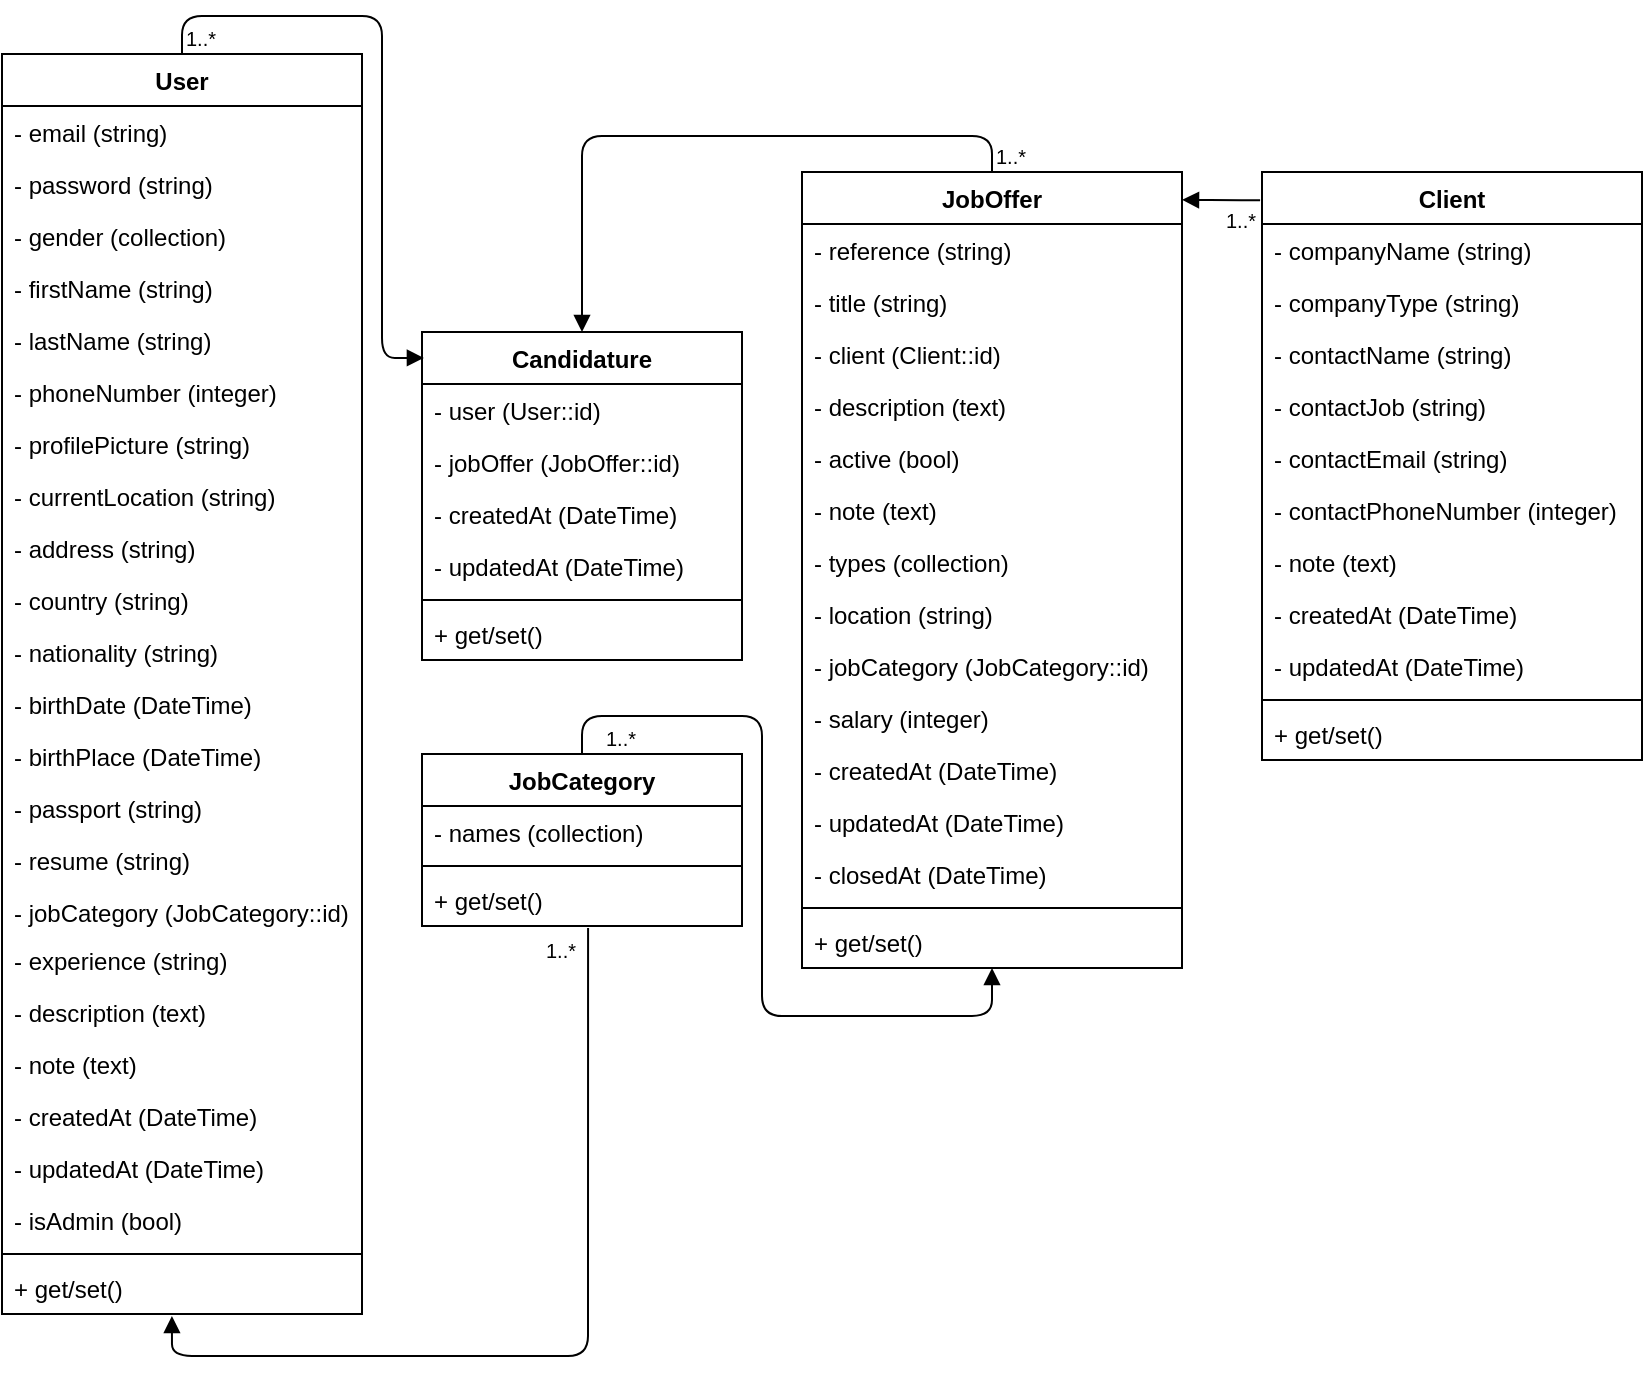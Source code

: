 <mxfile version="10.8.9" type="device"><diagram id="9dxcv7RfpclSwfVL8d2M" name="Page-1"><mxGraphModel dx="994" dy="698" grid="1" gridSize="10" guides="1" tooltips="1" connect="1" arrows="1" fold="1" page="1" pageScale="1" pageWidth="827" pageHeight="1169" math="0" shadow="0"><root><mxCell id="0"/><mxCell id="1" parent="0"/><mxCell id="qLA8DFPiV6fUQt4znDYt-1" value="User" style="swimlane;fontStyle=1;align=center;verticalAlign=top;childLayout=stackLayout;horizontal=1;startSize=26;horizontalStack=0;resizeParent=1;resizeParentMax=0;resizeLast=0;collapsible=1;marginBottom=0;" parent="1" vertex="1"><mxGeometry y="39" width="180" height="630" as="geometry"/></mxCell><mxCell id="qLA8DFPiV6fUQt4znDYt-14" value="- email (string)&#10;" style="text;strokeColor=none;fillColor=none;align=left;verticalAlign=top;spacingLeft=4;spacingRight=4;overflow=hidden;rotatable=0;points=[[0,0.5],[1,0.5]];portConstraint=eastwest;" parent="qLA8DFPiV6fUQt4znDYt-1" vertex="1"><mxGeometry y="26" width="180" height="26" as="geometry"/></mxCell><mxCell id="qLA8DFPiV6fUQt4znDYt-15" value="- password (string)&#10;" style="text;strokeColor=none;fillColor=none;align=left;verticalAlign=top;spacingLeft=4;spacingRight=4;overflow=hidden;rotatable=0;points=[[0,0.5],[1,0.5]];portConstraint=eastwest;" parent="qLA8DFPiV6fUQt4znDYt-1" vertex="1"><mxGeometry y="52" width="180" height="26" as="geometry"/></mxCell><mxCell id="qLA8DFPiV6fUQt4znDYt-29" value="- gender (collection)&#10;" style="text;strokeColor=none;fillColor=none;align=left;verticalAlign=top;spacingLeft=4;spacingRight=4;overflow=hidden;rotatable=0;points=[[0,0.5],[1,0.5]];portConstraint=eastwest;" parent="qLA8DFPiV6fUQt4znDYt-1" vertex="1"><mxGeometry y="78" width="180" height="26" as="geometry"/></mxCell><mxCell id="qLA8DFPiV6fUQt4znDYt-16" value="- firstName (string)&#10;" style="text;strokeColor=none;fillColor=none;align=left;verticalAlign=top;spacingLeft=4;spacingRight=4;overflow=hidden;rotatable=0;points=[[0,0.5],[1,0.5]];portConstraint=eastwest;" parent="qLA8DFPiV6fUQt4znDYt-1" vertex="1"><mxGeometry y="104" width="180" height="26" as="geometry"/></mxCell><mxCell id="qLA8DFPiV6fUQt4znDYt-17" value="- lastName (string)&#10;" style="text;strokeColor=none;fillColor=none;align=left;verticalAlign=top;spacingLeft=4;spacingRight=4;overflow=hidden;rotatable=0;points=[[0,0.5],[1,0.5]];portConstraint=eastwest;" parent="qLA8DFPiV6fUQt4znDYt-1" vertex="1"><mxGeometry y="130" width="180" height="26" as="geometry"/></mxCell><mxCell id="qLA8DFPiV6fUQt4znDYt-92" value="- phoneNumber (integer)&#10;" style="text;strokeColor=none;fillColor=none;align=left;verticalAlign=top;spacingLeft=4;spacingRight=4;overflow=hidden;rotatable=0;points=[[0,0.5],[1,0.5]];portConstraint=eastwest;" parent="qLA8DFPiV6fUQt4znDYt-1" vertex="1"><mxGeometry y="156" width="180" height="26" as="geometry"/></mxCell><mxCell id="qLA8DFPiV6fUQt4znDYt-31" value="- profilePicture (string)&#10;" style="text;strokeColor=none;fillColor=none;align=left;verticalAlign=top;spacingLeft=4;spacingRight=4;overflow=hidden;rotatable=0;points=[[0,0.5],[1,0.5]];portConstraint=eastwest;" parent="qLA8DFPiV6fUQt4znDYt-1" vertex="1"><mxGeometry y="182" width="180" height="26" as="geometry"/></mxCell><mxCell id="qLA8DFPiV6fUQt4znDYt-30" value="- currentLocation (string)&#10;" style="text;strokeColor=none;fillColor=none;align=left;verticalAlign=top;spacingLeft=4;spacingRight=4;overflow=hidden;rotatable=0;points=[[0,0.5],[1,0.5]];portConstraint=eastwest;" parent="qLA8DFPiV6fUQt4znDYt-1" vertex="1"><mxGeometry y="208" width="180" height="26" as="geometry"/></mxCell><mxCell id="qLA8DFPiV6fUQt4znDYt-19" value="- address (string)&#10;" style="text;strokeColor=none;fillColor=none;align=left;verticalAlign=top;spacingLeft=4;spacingRight=4;overflow=hidden;rotatable=0;points=[[0,0.5],[1,0.5]];portConstraint=eastwest;" parent="qLA8DFPiV6fUQt4znDYt-1" vertex="1"><mxGeometry y="234" width="180" height="26" as="geometry"/></mxCell><mxCell id="qLA8DFPiV6fUQt4znDYt-20" value="- country (string)&#10;" style="text;strokeColor=none;fillColor=none;align=left;verticalAlign=top;spacingLeft=4;spacingRight=4;overflow=hidden;rotatable=0;points=[[0,0.5],[1,0.5]];portConstraint=eastwest;" parent="qLA8DFPiV6fUQt4znDYt-1" vertex="1"><mxGeometry y="260" width="180" height="26" as="geometry"/></mxCell><mxCell id="qLA8DFPiV6fUQt4znDYt-21" value="- nationality (string)&#10;" style="text;strokeColor=none;fillColor=none;align=left;verticalAlign=top;spacingLeft=4;spacingRight=4;overflow=hidden;rotatable=0;points=[[0,0.5],[1,0.5]];portConstraint=eastwest;" parent="qLA8DFPiV6fUQt4znDYt-1" vertex="1"><mxGeometry y="286" width="180" height="26" as="geometry"/></mxCell><mxCell id="qLA8DFPiV6fUQt4znDYt-22" value="- birthDate (DateTime)&#10;" style="text;strokeColor=none;fillColor=none;align=left;verticalAlign=top;spacingLeft=4;spacingRight=4;overflow=hidden;rotatable=0;points=[[0,0.5],[1,0.5]];portConstraint=eastwest;" parent="qLA8DFPiV6fUQt4znDYt-1" vertex="1"><mxGeometry y="312" width="180" height="26" as="geometry"/></mxCell><mxCell id="qLA8DFPiV6fUQt4znDYt-23" value="- birthPlace (DateTime)&#10;" style="text;strokeColor=none;fillColor=none;align=left;verticalAlign=top;spacingLeft=4;spacingRight=4;overflow=hidden;rotatable=0;points=[[0,0.5],[1,0.5]];portConstraint=eastwest;" parent="qLA8DFPiV6fUQt4znDYt-1" vertex="1"><mxGeometry y="338" width="180" height="26" as="geometry"/></mxCell><mxCell id="qLA8DFPiV6fUQt4znDYt-24" value="- passport (string)&#10;" style="text;strokeColor=none;fillColor=none;align=left;verticalAlign=top;spacingLeft=4;spacingRight=4;overflow=hidden;rotatable=0;points=[[0,0.5],[1,0.5]];portConstraint=eastwest;" parent="qLA8DFPiV6fUQt4znDYt-1" vertex="1"><mxGeometry y="364" width="180" height="26" as="geometry"/></mxCell><mxCell id="qLA8DFPiV6fUQt4znDYt-25" value="- resume (string)&#10;" style="text;strokeColor=none;fillColor=none;align=left;verticalAlign=top;spacingLeft=4;spacingRight=4;overflow=hidden;rotatable=0;points=[[0,0.5],[1,0.5]];portConstraint=eastwest;" parent="qLA8DFPiV6fUQt4znDYt-1" vertex="1"><mxGeometry y="390" width="180" height="26" as="geometry"/></mxCell><mxCell id="qLA8DFPiV6fUQt4znDYt-26" value="- jobCategory (JobCategory::id)&#10;" style="text;strokeColor=none;fillColor=none;align=left;verticalAlign=top;spacingLeft=4;spacingRight=4;overflow=hidden;rotatable=0;points=[[0,0.5],[1,0.5]];portConstraint=eastwest;" parent="qLA8DFPiV6fUQt4znDYt-1" vertex="1"><mxGeometry y="416" width="180" height="24" as="geometry"/></mxCell><mxCell id="qLA8DFPiV6fUQt4znDYt-27" value="- experience (string)&#10;" style="text;strokeColor=none;fillColor=none;align=left;verticalAlign=top;spacingLeft=4;spacingRight=4;overflow=hidden;rotatable=0;points=[[0,0.5],[1,0.5]];portConstraint=eastwest;" parent="qLA8DFPiV6fUQt4znDYt-1" vertex="1"><mxGeometry y="440" width="180" height="26" as="geometry"/></mxCell><mxCell id="qLA8DFPiV6fUQt4znDYt-32" value="- description (text)&#10;" style="text;strokeColor=none;fillColor=none;align=left;verticalAlign=top;spacingLeft=4;spacingRight=4;overflow=hidden;rotatable=0;points=[[0,0.5],[1,0.5]];portConstraint=eastwest;" parent="qLA8DFPiV6fUQt4znDYt-1" vertex="1"><mxGeometry y="466" width="180" height="26" as="geometry"/></mxCell><mxCell id="_L1sYvUOSLnPi9VuA3kJ-28" value="- note (text)&#10;" style="text;strokeColor=none;fillColor=none;align=left;verticalAlign=top;spacingLeft=4;spacingRight=4;overflow=hidden;rotatable=0;points=[[0,0.5],[1,0.5]];portConstraint=eastwest;" vertex="1" parent="qLA8DFPiV6fUQt4znDYt-1"><mxGeometry y="492" width="180" height="26" as="geometry"/></mxCell><mxCell id="qLA8DFPiV6fUQt4znDYt-39" value="- createdAt (DateTime)&#10;" style="text;strokeColor=none;fillColor=none;align=left;verticalAlign=top;spacingLeft=4;spacingRight=4;overflow=hidden;rotatable=0;points=[[0,0.5],[1,0.5]];portConstraint=eastwest;" parent="qLA8DFPiV6fUQt4znDYt-1" vertex="1"><mxGeometry y="518" width="180" height="26" as="geometry"/></mxCell><mxCell id="qLA8DFPiV6fUQt4znDYt-40" value="- updatedAt (DateTime)&#10;" style="text;strokeColor=none;fillColor=none;align=left;verticalAlign=top;spacingLeft=4;spacingRight=4;overflow=hidden;rotatable=0;points=[[0,0.5],[1,0.5]];portConstraint=eastwest;" parent="qLA8DFPiV6fUQt4znDYt-1" vertex="1"><mxGeometry y="544" width="180" height="26" as="geometry"/></mxCell><mxCell id="qLA8DFPiV6fUQt4znDYt-28" value="- isAdmin (bool)&#10;" style="text;strokeColor=none;fillColor=none;align=left;verticalAlign=top;spacingLeft=4;spacingRight=4;overflow=hidden;rotatable=0;points=[[0,0.5],[1,0.5]];portConstraint=eastwest;" parent="qLA8DFPiV6fUQt4znDYt-1" vertex="1"><mxGeometry y="570" width="180" height="26" as="geometry"/></mxCell><mxCell id="qLA8DFPiV6fUQt4znDYt-3" value="" style="line;strokeWidth=1;fillColor=none;align=left;verticalAlign=middle;spacingTop=-1;spacingLeft=3;spacingRight=3;rotatable=0;labelPosition=right;points=[];portConstraint=eastwest;" parent="qLA8DFPiV6fUQt4znDYt-1" vertex="1"><mxGeometry y="596" width="180" height="8" as="geometry"/></mxCell><mxCell id="qLA8DFPiV6fUQt4znDYt-4" value="+ get/set()" style="text;strokeColor=none;fillColor=none;align=left;verticalAlign=top;spacingLeft=4;spacingRight=4;overflow=hidden;rotatable=0;points=[[0,0.5],[1,0.5]];portConstraint=eastwest;" parent="qLA8DFPiV6fUQt4znDYt-1" vertex="1"><mxGeometry y="604" width="180" height="26" as="geometry"/></mxCell><mxCell id="qLA8DFPiV6fUQt4znDYt-5" value="Client" style="swimlane;fontStyle=1;align=center;verticalAlign=top;childLayout=stackLayout;horizontal=1;startSize=26;horizontalStack=0;resizeParent=1;resizeParentMax=0;resizeLast=0;collapsible=1;marginBottom=0;" parent="1" vertex="1"><mxGeometry x="630" y="98" width="190" height="294" as="geometry"/></mxCell><mxCell id="qLA8DFPiV6fUQt4znDYt-6" value="- companyName (string)" style="text;strokeColor=none;fillColor=none;align=left;verticalAlign=top;spacingLeft=4;spacingRight=4;overflow=hidden;rotatable=0;points=[[0,0.5],[1,0.5]];portConstraint=eastwest;" parent="qLA8DFPiV6fUQt4znDYt-5" vertex="1"><mxGeometry y="26" width="190" height="26" as="geometry"/></mxCell><mxCell id="_L1sYvUOSLnPi9VuA3kJ-26" value="- companyType (string)" style="text;strokeColor=none;fillColor=none;align=left;verticalAlign=top;spacingLeft=4;spacingRight=4;overflow=hidden;rotatable=0;points=[[0,0.5],[1,0.5]];portConstraint=eastwest;" vertex="1" parent="qLA8DFPiV6fUQt4znDYt-5"><mxGeometry y="52" width="190" height="26" as="geometry"/></mxCell><mxCell id="qLA8DFPiV6fUQt4znDYt-34" value="- contactName (string)" style="text;strokeColor=none;fillColor=none;align=left;verticalAlign=top;spacingLeft=4;spacingRight=4;overflow=hidden;rotatable=0;points=[[0,0.5],[1,0.5]];portConstraint=eastwest;" parent="qLA8DFPiV6fUQt4znDYt-5" vertex="1"><mxGeometry y="78" width="190" height="26" as="geometry"/></mxCell><mxCell id="_L1sYvUOSLnPi9VuA3kJ-27" value="- contactJob (string)&#10;" style="text;strokeColor=none;fillColor=none;align=left;verticalAlign=top;spacingLeft=4;spacingRight=4;overflow=hidden;rotatable=0;points=[[0,0.5],[1,0.5]];portConstraint=eastwest;" vertex="1" parent="qLA8DFPiV6fUQt4znDYt-5"><mxGeometry y="104" width="190" height="26" as="geometry"/></mxCell><mxCell id="qLA8DFPiV6fUQt4znDYt-35" value="- contactEmail (string)" style="text;strokeColor=none;fillColor=none;align=left;verticalAlign=top;spacingLeft=4;spacingRight=4;overflow=hidden;rotatable=0;points=[[0,0.5],[1,0.5]];portConstraint=eastwest;" parent="qLA8DFPiV6fUQt4znDYt-5" vertex="1"><mxGeometry y="130" width="190" height="26" as="geometry"/></mxCell><mxCell id="qLA8DFPiV6fUQt4znDYt-36" value="- contactPhoneNumber (integer)" style="text;strokeColor=none;fillColor=none;align=left;verticalAlign=top;spacingLeft=4;spacingRight=4;overflow=hidden;rotatable=0;points=[[0,0.5],[1,0.5]];portConstraint=eastwest;" parent="qLA8DFPiV6fUQt4znDYt-5" vertex="1"><mxGeometry y="156" width="190" height="26" as="geometry"/></mxCell><mxCell id="_L1sYvUOSLnPi9VuA3kJ-29" value="- note (text)" style="text;strokeColor=none;fillColor=none;align=left;verticalAlign=top;spacingLeft=4;spacingRight=4;overflow=hidden;rotatable=0;points=[[0,0.5],[1,0.5]];portConstraint=eastwest;" vertex="1" parent="qLA8DFPiV6fUQt4znDYt-5"><mxGeometry y="182" width="190" height="26" as="geometry"/></mxCell><mxCell id="qLA8DFPiV6fUQt4znDYt-37" value="- createdAt (DateTime)" style="text;strokeColor=none;fillColor=none;align=left;verticalAlign=top;spacingLeft=4;spacingRight=4;overflow=hidden;rotatable=0;points=[[0,0.5],[1,0.5]];portConstraint=eastwest;" parent="qLA8DFPiV6fUQt4znDYt-5" vertex="1"><mxGeometry y="208" width="190" height="26" as="geometry"/></mxCell><mxCell id="qLA8DFPiV6fUQt4znDYt-38" value="- updatedAt (DateTime)" style="text;strokeColor=none;fillColor=none;align=left;verticalAlign=top;spacingLeft=4;spacingRight=4;overflow=hidden;rotatable=0;points=[[0,0.5],[1,0.5]];portConstraint=eastwest;" parent="qLA8DFPiV6fUQt4znDYt-5" vertex="1"><mxGeometry y="234" width="190" height="26" as="geometry"/></mxCell><mxCell id="qLA8DFPiV6fUQt4znDYt-7" value="" style="line;strokeWidth=1;fillColor=none;align=left;verticalAlign=middle;spacingTop=-1;spacingLeft=3;spacingRight=3;rotatable=0;labelPosition=right;points=[];portConstraint=eastwest;" parent="qLA8DFPiV6fUQt4znDYt-5" vertex="1"><mxGeometry y="260" width="190" height="8" as="geometry"/></mxCell><mxCell id="qLA8DFPiV6fUQt4znDYt-8" value="+ get/set()" style="text;strokeColor=none;fillColor=none;align=left;verticalAlign=top;spacingLeft=4;spacingRight=4;overflow=hidden;rotatable=0;points=[[0,0.5],[1,0.5]];portConstraint=eastwest;" parent="qLA8DFPiV6fUQt4znDYt-5" vertex="1"><mxGeometry y="268" width="190" height="26" as="geometry"/></mxCell><mxCell id="qLA8DFPiV6fUQt4znDYt-10" value="JobOffer" style="swimlane;fontStyle=1;align=center;verticalAlign=top;childLayout=stackLayout;horizontal=1;startSize=26;horizontalStack=0;resizeParent=1;resizeParentMax=0;resizeLast=0;collapsible=1;marginBottom=0;" parent="1" vertex="1"><mxGeometry x="400" y="98" width="190" height="398" as="geometry"/></mxCell><mxCell id="_L1sYvUOSLnPi9VuA3kJ-30" value="- reference (string)" style="text;strokeColor=none;fillColor=none;align=left;verticalAlign=top;spacingLeft=4;spacingRight=4;overflow=hidden;rotatable=0;points=[[0,0.5],[1,0.5]];portConstraint=eastwest;" vertex="1" parent="qLA8DFPiV6fUQt4znDYt-10"><mxGeometry y="26" width="190" height="26" as="geometry"/></mxCell><mxCell id="qLA8DFPiV6fUQt4znDYt-93" value="- title (string)" style="text;strokeColor=none;fillColor=none;align=left;verticalAlign=top;spacingLeft=4;spacingRight=4;overflow=hidden;rotatable=0;points=[[0,0.5],[1,0.5]];portConstraint=eastwest;" parent="qLA8DFPiV6fUQt4znDYt-10" vertex="1"><mxGeometry y="52" width="190" height="26" as="geometry"/></mxCell><mxCell id="qLA8DFPiV6fUQt4znDYt-11" value="- client (Client::id)" style="text;strokeColor=none;fillColor=none;align=left;verticalAlign=top;spacingLeft=4;spacingRight=4;overflow=hidden;rotatable=0;points=[[0,0.5],[1,0.5]];portConstraint=eastwest;" parent="qLA8DFPiV6fUQt4znDYt-10" vertex="1"><mxGeometry y="78" width="190" height="26" as="geometry"/></mxCell><mxCell id="_L1sYvUOSLnPi9VuA3kJ-31" value="- description (text)&#10;" style="text;strokeColor=none;fillColor=none;align=left;verticalAlign=top;spacingLeft=4;spacingRight=4;overflow=hidden;rotatable=0;points=[[0,0.5],[1,0.5]];portConstraint=eastwest;" vertex="1" parent="qLA8DFPiV6fUQt4znDYt-10"><mxGeometry y="104" width="190" height="26" as="geometry"/></mxCell><mxCell id="qLA8DFPiV6fUQt4znDYt-46" value="- active (bool)" style="text;strokeColor=none;fillColor=none;align=left;verticalAlign=top;spacingLeft=4;spacingRight=4;overflow=hidden;rotatable=0;points=[[0,0.5],[1,0.5]];portConstraint=eastwest;" parent="qLA8DFPiV6fUQt4znDYt-10" vertex="1"><mxGeometry y="130" width="190" height="26" as="geometry"/></mxCell><mxCell id="_L1sYvUOSLnPi9VuA3kJ-32" value="- note (text)" style="text;strokeColor=none;fillColor=none;align=left;verticalAlign=top;spacingLeft=4;spacingRight=4;overflow=hidden;rotatable=0;points=[[0,0.5],[1,0.5]];portConstraint=eastwest;" vertex="1" parent="qLA8DFPiV6fUQt4znDYt-10"><mxGeometry y="156" width="190" height="26" as="geometry"/></mxCell><mxCell id="_L1sYvUOSLnPi9VuA3kJ-33" value="- types (collection)" style="text;strokeColor=none;fillColor=none;align=left;verticalAlign=top;spacingLeft=4;spacingRight=4;overflow=hidden;rotatable=0;points=[[0,0.5],[1,0.5]];portConstraint=eastwest;" vertex="1" parent="qLA8DFPiV6fUQt4znDYt-10"><mxGeometry y="182" width="190" height="26" as="geometry"/></mxCell><mxCell id="_L1sYvUOSLnPi9VuA3kJ-34" value="- location (string)" style="text;strokeColor=none;fillColor=none;align=left;verticalAlign=top;spacingLeft=4;spacingRight=4;overflow=hidden;rotatable=0;points=[[0,0.5],[1,0.5]];portConstraint=eastwest;" vertex="1" parent="qLA8DFPiV6fUQt4znDYt-10"><mxGeometry y="208" width="190" height="26" as="geometry"/></mxCell><mxCell id="_L1sYvUOSLnPi9VuA3kJ-35" value="- jobCategory (JobCategory::id)" style="text;strokeColor=none;fillColor=none;align=left;verticalAlign=top;spacingLeft=4;spacingRight=4;overflow=hidden;rotatable=0;points=[[0,0.5],[1,0.5]];portConstraint=eastwest;" vertex="1" parent="qLA8DFPiV6fUQt4znDYt-10"><mxGeometry y="234" width="190" height="26" as="geometry"/></mxCell><mxCell id="_L1sYvUOSLnPi9VuA3kJ-36" value="- salary (integer)" style="text;strokeColor=none;fillColor=none;align=left;verticalAlign=top;spacingLeft=4;spacingRight=4;overflow=hidden;rotatable=0;points=[[0,0.5],[1,0.5]];portConstraint=eastwest;" vertex="1" parent="qLA8DFPiV6fUQt4znDYt-10"><mxGeometry y="260" width="190" height="26" as="geometry"/></mxCell><mxCell id="qLA8DFPiV6fUQt4znDYt-47" value="- createdAt (DateTime)" style="text;strokeColor=none;fillColor=none;align=left;verticalAlign=top;spacingLeft=4;spacingRight=4;overflow=hidden;rotatable=0;points=[[0,0.5],[1,0.5]];portConstraint=eastwest;" parent="qLA8DFPiV6fUQt4znDYt-10" vertex="1"><mxGeometry y="286" width="190" height="26" as="geometry"/></mxCell><mxCell id="qLA8DFPiV6fUQt4znDYt-48" value="- updatedAt (DateTime)" style="text;strokeColor=none;fillColor=none;align=left;verticalAlign=top;spacingLeft=4;spacingRight=4;overflow=hidden;rotatable=0;points=[[0,0.5],[1,0.5]];portConstraint=eastwest;" parent="qLA8DFPiV6fUQt4znDYt-10" vertex="1"><mxGeometry y="312" width="190" height="26" as="geometry"/></mxCell><mxCell id="qLA8DFPiV6fUQt4znDYt-49" value="- closedAt (DateTime)" style="text;strokeColor=none;fillColor=none;align=left;verticalAlign=top;spacingLeft=4;spacingRight=4;overflow=hidden;rotatable=0;points=[[0,0.5],[1,0.5]];portConstraint=eastwest;" parent="qLA8DFPiV6fUQt4znDYt-10" vertex="1"><mxGeometry y="338" width="190" height="26" as="geometry"/></mxCell><mxCell id="qLA8DFPiV6fUQt4znDYt-12" value="" style="line;strokeWidth=1;fillColor=none;align=left;verticalAlign=middle;spacingTop=-1;spacingLeft=3;spacingRight=3;rotatable=0;labelPosition=right;points=[];portConstraint=eastwest;" parent="qLA8DFPiV6fUQt4znDYt-10" vertex="1"><mxGeometry y="364" width="190" height="8" as="geometry"/></mxCell><mxCell id="qLA8DFPiV6fUQt4znDYt-13" value="+ get/set()" style="text;strokeColor=none;fillColor=none;align=left;verticalAlign=top;spacingLeft=4;spacingRight=4;overflow=hidden;rotatable=0;points=[[0,0.5],[1,0.5]];portConstraint=eastwest;" parent="qLA8DFPiV6fUQt4znDYt-10" vertex="1"><mxGeometry y="372" width="190" height="26" as="geometry"/></mxCell><mxCell id="qLA8DFPiV6fUQt4znDYt-50" value="Candidature" style="swimlane;fontStyle=1;align=center;verticalAlign=top;childLayout=stackLayout;horizontal=1;startSize=26;horizontalStack=0;resizeParent=1;resizeParentMax=0;resizeLast=0;collapsible=1;marginBottom=0;" parent="1" vertex="1"><mxGeometry x="210" y="178" width="160" height="164" as="geometry"/></mxCell><mxCell id="qLA8DFPiV6fUQt4znDYt-51" value="- user (User::id)&#10;" style="text;strokeColor=none;fillColor=none;align=left;verticalAlign=top;spacingLeft=4;spacingRight=4;overflow=hidden;rotatable=0;points=[[0,0.5],[1,0.5]];portConstraint=eastwest;" parent="qLA8DFPiV6fUQt4znDYt-50" vertex="1"><mxGeometry y="26" width="160" height="26" as="geometry"/></mxCell><mxCell id="qLA8DFPiV6fUQt4znDYt-54" value="- jobOffer (JobOffer::id)" style="text;strokeColor=none;fillColor=none;align=left;verticalAlign=top;spacingLeft=4;spacingRight=4;overflow=hidden;rotatable=0;points=[[0,0.5],[1,0.5]];portConstraint=eastwest;" parent="qLA8DFPiV6fUQt4znDYt-50" vertex="1"><mxGeometry y="52" width="160" height="26" as="geometry"/></mxCell><mxCell id="qLA8DFPiV6fUQt4znDYt-55" value="- createdAt (DateTime)" style="text;strokeColor=none;fillColor=none;align=left;verticalAlign=top;spacingLeft=4;spacingRight=4;overflow=hidden;rotatable=0;points=[[0,0.5],[1,0.5]];portConstraint=eastwest;" parent="qLA8DFPiV6fUQt4znDYt-50" vertex="1"><mxGeometry y="78" width="160" height="26" as="geometry"/></mxCell><mxCell id="qLA8DFPiV6fUQt4znDYt-56" value="- updatedAt (DateTime)" style="text;strokeColor=none;fillColor=none;align=left;verticalAlign=top;spacingLeft=4;spacingRight=4;overflow=hidden;rotatable=0;points=[[0,0.5],[1,0.5]];portConstraint=eastwest;" parent="qLA8DFPiV6fUQt4znDYt-50" vertex="1"><mxGeometry y="104" width="160" height="26" as="geometry"/></mxCell><mxCell id="qLA8DFPiV6fUQt4znDYt-52" value="" style="line;strokeWidth=1;fillColor=none;align=left;verticalAlign=middle;spacingTop=-1;spacingLeft=3;spacingRight=3;rotatable=0;labelPosition=right;points=[];portConstraint=eastwest;" parent="qLA8DFPiV6fUQt4znDYt-50" vertex="1"><mxGeometry y="130" width="160" height="8" as="geometry"/></mxCell><mxCell id="qLA8DFPiV6fUQt4znDYt-53" value="+ get/set()" style="text;strokeColor=none;fillColor=none;align=left;verticalAlign=top;spacingLeft=4;spacingRight=4;overflow=hidden;rotatable=0;points=[[0,0.5],[1,0.5]];portConstraint=eastwest;" parent="qLA8DFPiV6fUQt4znDYt-50" vertex="1"><mxGeometry y="138" width="160" height="26" as="geometry"/></mxCell><mxCell id="qLA8DFPiV6fUQt4znDYt-61" value="" style="endArrow=block;endFill=1;html=1;edgeStyle=orthogonalEdgeStyle;align=left;verticalAlign=top;exitX=0.5;exitY=0;exitDx=0;exitDy=0;entryX=0.006;entryY=0.079;entryDx=0;entryDy=0;entryPerimeter=0;" parent="1" source="qLA8DFPiV6fUQt4znDYt-1" target="qLA8DFPiV6fUQt4znDYt-50" edge="1"><mxGeometry x="-1" relative="1" as="geometry"><mxPoint x="10" y="600" as="sourcePoint"/><mxPoint x="170" y="600" as="targetPoint"/><Array as="points"><mxPoint x="90" y="20"/><mxPoint x="190" y="20"/><mxPoint x="190" y="191"/></Array></mxGeometry></mxCell><mxCell id="qLA8DFPiV6fUQt4znDYt-62" value="1..*" style="resizable=0;html=1;align=left;verticalAlign=bottom;labelBackgroundColor=#ffffff;fontSize=10;" parent="qLA8DFPiV6fUQt4znDYt-61" connectable="0" vertex="1"><mxGeometry x="-1" relative="1" as="geometry"><mxPoint as="offset"/></mxGeometry></mxCell><mxCell id="_L1sYvUOSLnPi9VuA3kJ-37" value="" style="endArrow=block;endFill=1;html=1;edgeStyle=orthogonalEdgeStyle;align=left;verticalAlign=top;exitX=0.5;exitY=0;exitDx=0;exitDy=0;entryX=0.5;entryY=0;entryDx=0;entryDy=0;" edge="1" parent="1" source="qLA8DFPiV6fUQt4znDYt-10" target="qLA8DFPiV6fUQt4znDYt-50"><mxGeometry x="-1" relative="1" as="geometry"><mxPoint x="253" y="482.5" as="sourcePoint"/><mxPoint x="413" y="482.5" as="targetPoint"/><Array as="points"><mxPoint x="495" y="80"/><mxPoint x="290" y="80"/></Array></mxGeometry></mxCell><mxCell id="_L1sYvUOSLnPi9VuA3kJ-38" value="1..*" style="resizable=0;html=1;align=left;verticalAlign=bottom;labelBackgroundColor=#ffffff;fontSize=10;" connectable="0" vertex="1" parent="_L1sYvUOSLnPi9VuA3kJ-37"><mxGeometry x="-1" relative="1" as="geometry"/></mxCell><mxCell id="_L1sYvUOSLnPi9VuA3kJ-42" value="JobCategory" style="swimlane;fontStyle=1;align=center;verticalAlign=top;childLayout=stackLayout;horizontal=1;startSize=26;horizontalStack=0;resizeParent=1;resizeParentMax=0;resizeLast=0;collapsible=1;marginBottom=0;" vertex="1" parent="1"><mxGeometry x="210" y="389" width="160" height="86" as="geometry"/></mxCell><mxCell id="_L1sYvUOSLnPi9VuA3kJ-43" value="- names (collection)" style="text;strokeColor=none;fillColor=none;align=left;verticalAlign=top;spacingLeft=4;spacingRight=4;overflow=hidden;rotatable=0;points=[[0,0.5],[1,0.5]];portConstraint=eastwest;" vertex="1" parent="_L1sYvUOSLnPi9VuA3kJ-42"><mxGeometry y="26" width="160" height="26" as="geometry"/></mxCell><mxCell id="_L1sYvUOSLnPi9VuA3kJ-44" value="" style="line;strokeWidth=1;fillColor=none;align=left;verticalAlign=middle;spacingTop=-1;spacingLeft=3;spacingRight=3;rotatable=0;labelPosition=right;points=[];portConstraint=eastwest;" vertex="1" parent="_L1sYvUOSLnPi9VuA3kJ-42"><mxGeometry y="52" width="160" height="8" as="geometry"/></mxCell><mxCell id="_L1sYvUOSLnPi9VuA3kJ-45" value="+ get/set()" style="text;strokeColor=none;fillColor=none;align=left;verticalAlign=top;spacingLeft=4;spacingRight=4;overflow=hidden;rotatable=0;points=[[0,0.5],[1,0.5]];portConstraint=eastwest;" vertex="1" parent="_L1sYvUOSLnPi9VuA3kJ-42"><mxGeometry y="60" width="160" height="26" as="geometry"/></mxCell><mxCell id="_L1sYvUOSLnPi9VuA3kJ-47" value="" style="endArrow=block;endFill=1;html=1;edgeStyle=orthogonalEdgeStyle;align=left;verticalAlign=top;exitX=0.5;exitY=0;exitDx=0;exitDy=0;entryX=0.5;entryY=1;entryDx=0;entryDy=0;entryPerimeter=0;" edge="1" parent="1" source="_L1sYvUOSLnPi9VuA3kJ-42" target="qLA8DFPiV6fUQt4znDYt-13"><mxGeometry x="-1" relative="1" as="geometry"><mxPoint x="710" y="308" as="sourcePoint"/><mxPoint x="610" y="570" as="targetPoint"/><Array as="points"><mxPoint x="290" y="370"/><mxPoint x="380" y="370"/><mxPoint x="380" y="520"/><mxPoint x="495" y="520"/></Array></mxGeometry></mxCell><mxCell id="_L1sYvUOSLnPi9VuA3kJ-48" value="1..*" style="resizable=0;html=1;align=left;verticalAlign=bottom;labelBackgroundColor=#ffffff;fontSize=10;" connectable="0" vertex="1" parent="_L1sYvUOSLnPi9VuA3kJ-47"><mxGeometry x="-1" relative="1" as="geometry"><mxPoint x="10" as="offset"/></mxGeometry></mxCell><mxCell id="_L1sYvUOSLnPi9VuA3kJ-52" value="" style="endArrow=block;endFill=1;html=1;edgeStyle=orthogonalEdgeStyle;align=left;verticalAlign=top;exitX=-0.005;exitY=0.048;exitDx=0;exitDy=0;exitPerimeter=0;entryX=1;entryY=0.035;entryDx=0;entryDy=0;entryPerimeter=0;" edge="1" parent="1" source="qLA8DFPiV6fUQt4znDYt-5" target="qLA8DFPiV6fUQt4znDYt-10"><mxGeometry x="-1" relative="1" as="geometry"><mxPoint x="620" y="462" as="sourcePoint"/><mxPoint x="780" y="462" as="targetPoint"/></mxGeometry></mxCell><mxCell id="_L1sYvUOSLnPi9VuA3kJ-53" value="1..*" style="resizable=0;html=1;align=left;verticalAlign=bottom;labelBackgroundColor=#ffffff;fontSize=10;" connectable="0" vertex="1" parent="_L1sYvUOSLnPi9VuA3kJ-52"><mxGeometry x="-1" relative="1" as="geometry"><mxPoint x="-19" y="18" as="offset"/></mxGeometry></mxCell><mxCell id="_L1sYvUOSLnPi9VuA3kJ-54" value="" style="endArrow=block;endFill=1;html=1;edgeStyle=orthogonalEdgeStyle;align=left;verticalAlign=top;exitX=0.519;exitY=1.038;exitDx=0;exitDy=0;exitPerimeter=0;entryX=0.472;entryY=1.038;entryDx=0;entryDy=0;entryPerimeter=0;" edge="1" parent="1" source="_L1sYvUOSLnPi9VuA3kJ-45" target="qLA8DFPiV6fUQt4znDYt-4"><mxGeometry x="-1" relative="1" as="geometry"><mxPoint x="250" y="569.5" as="sourcePoint"/><mxPoint x="410" y="569.5" as="targetPoint"/><Array as="points"><mxPoint x="293" y="690"/><mxPoint x="85" y="690"/></Array></mxGeometry></mxCell><mxCell id="_L1sYvUOSLnPi9VuA3kJ-55" value="1..*" style="resizable=0;html=1;align=left;verticalAlign=bottom;labelBackgroundColor=#ffffff;fontSize=10;" connectable="0" vertex="1" parent="_L1sYvUOSLnPi9VuA3kJ-54"><mxGeometry x="-1" relative="1" as="geometry"><mxPoint x="-23" y="20" as="offset"/></mxGeometry></mxCell></root></mxGraphModel></diagram></mxfile>